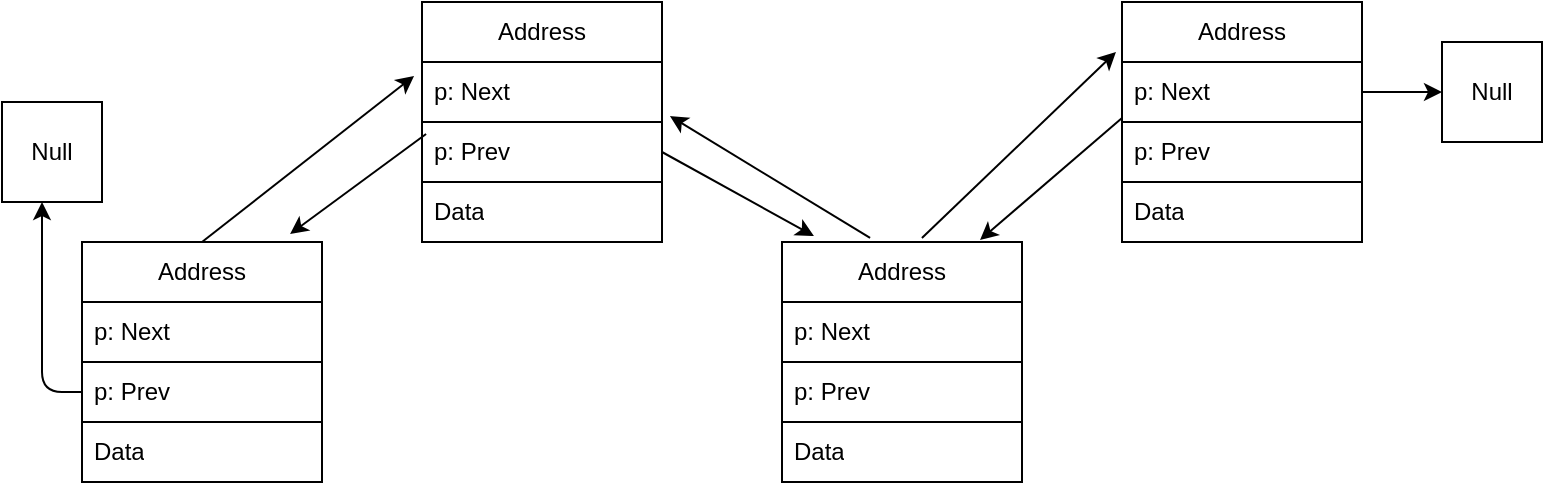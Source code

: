 <mxfile>
    <diagram id="6-Bos3fJZa6d275yTO5A" name="Страница 1">
        <mxGraphModel dx="650" dy="357" grid="1" gridSize="10" guides="1" tooltips="1" connect="1" arrows="1" fold="1" page="1" pageScale="1" pageWidth="827" pageHeight="1169" math="0" shadow="0">
            <root>
                <mxCell id="0"/>
                <mxCell id="1" parent="0"/>
                <mxCell id="2" value="Address" style="swimlane;fontStyle=0;childLayout=stackLayout;horizontal=1;startSize=30;horizontalStack=0;resizeParent=1;resizeParentMax=0;resizeLast=0;collapsible=1;marginBottom=0;whiteSpace=wrap;html=1;" vertex="1" parent="1">
                    <mxGeometry x="40" y="160" width="120" height="120" as="geometry"/>
                </mxCell>
                <mxCell id="3" value="p: Next" style="text;strokeColor=default;fillColor=none;align=left;verticalAlign=middle;spacingLeft=4;spacingRight=4;overflow=hidden;points=[[0,0.5],[1,0.5]];portConstraint=eastwest;rotatable=0;whiteSpace=wrap;html=1;" vertex="1" parent="2">
                    <mxGeometry y="30" width="120" height="30" as="geometry"/>
                </mxCell>
                <mxCell id="4" value="p: Prev&amp;nbsp;&amp;nbsp;" style="text;strokeColor=default;fillColor=none;align=left;verticalAlign=middle;spacingLeft=4;spacingRight=4;overflow=hidden;points=[[0,0.5],[1,0.5]];portConstraint=eastwest;rotatable=0;whiteSpace=wrap;html=1;" vertex="1" parent="2">
                    <mxGeometry y="60" width="120" height="30" as="geometry"/>
                </mxCell>
                <mxCell id="5" value="Data" style="text;strokeColor=none;fillColor=none;align=left;verticalAlign=middle;spacingLeft=4;spacingRight=4;overflow=hidden;points=[[0,0.5],[1,0.5]];portConstraint=eastwest;rotatable=0;whiteSpace=wrap;html=1;" vertex="1" parent="2">
                    <mxGeometry y="90" width="120" height="30" as="geometry"/>
                </mxCell>
                <mxCell id="6" value="Address" style="swimlane;fontStyle=0;childLayout=stackLayout;horizontal=1;startSize=30;horizontalStack=0;resizeParent=1;resizeParentMax=0;resizeLast=0;collapsible=1;marginBottom=0;whiteSpace=wrap;html=1;" vertex="1" parent="1">
                    <mxGeometry x="210" y="40" width="120" height="120" as="geometry"/>
                </mxCell>
                <mxCell id="7" value="p: Next" style="text;strokeColor=default;fillColor=none;align=left;verticalAlign=middle;spacingLeft=4;spacingRight=4;overflow=hidden;points=[[0,0.5],[1,0.5]];portConstraint=eastwest;rotatable=0;whiteSpace=wrap;html=1;" vertex="1" parent="6">
                    <mxGeometry y="30" width="120" height="30" as="geometry"/>
                </mxCell>
                <mxCell id="8" value="p: Prev" style="text;strokeColor=default;fillColor=none;align=left;verticalAlign=middle;spacingLeft=4;spacingRight=4;overflow=hidden;points=[[0,0.5],[1,0.5]];portConstraint=eastwest;rotatable=0;whiteSpace=wrap;html=1;" vertex="1" parent="6">
                    <mxGeometry y="60" width="120" height="30" as="geometry"/>
                </mxCell>
                <mxCell id="9" value="Data" style="text;strokeColor=none;fillColor=none;align=left;verticalAlign=middle;spacingLeft=4;spacingRight=4;overflow=hidden;points=[[0,0.5],[1,0.5]];portConstraint=eastwest;rotatable=0;whiteSpace=wrap;html=1;" vertex="1" parent="6">
                    <mxGeometry y="90" width="120" height="30" as="geometry"/>
                </mxCell>
                <mxCell id="10" value="Address" style="swimlane;fontStyle=0;childLayout=stackLayout;horizontal=1;startSize=30;horizontalStack=0;resizeParent=1;resizeParentMax=0;resizeLast=0;collapsible=1;marginBottom=0;whiteSpace=wrap;html=1;" vertex="1" parent="1">
                    <mxGeometry x="390" y="160" width="120" height="120" as="geometry"/>
                </mxCell>
                <mxCell id="11" value="p: Next" style="text;strokeColor=default;fillColor=none;align=left;verticalAlign=middle;spacingLeft=4;spacingRight=4;overflow=hidden;points=[[0,0.5],[1,0.5]];portConstraint=eastwest;rotatable=0;whiteSpace=wrap;html=1;" vertex="1" parent="10">
                    <mxGeometry y="30" width="120" height="30" as="geometry"/>
                </mxCell>
                <mxCell id="12" value="p: Prev" style="text;strokeColor=default;fillColor=none;align=left;verticalAlign=middle;spacingLeft=4;spacingRight=4;overflow=hidden;points=[[0,0.5],[1,0.5]];portConstraint=eastwest;rotatable=0;whiteSpace=wrap;html=1;" vertex="1" parent="10">
                    <mxGeometry y="60" width="120" height="30" as="geometry"/>
                </mxCell>
                <mxCell id="13" value="Data" style="text;strokeColor=none;fillColor=none;align=left;verticalAlign=middle;spacingLeft=4;spacingRight=4;overflow=hidden;points=[[0,0.5],[1,0.5]];portConstraint=eastwest;rotatable=0;whiteSpace=wrap;html=1;" vertex="1" parent="10">
                    <mxGeometry y="90" width="120" height="30" as="geometry"/>
                </mxCell>
                <mxCell id="14" value="Address" style="swimlane;fontStyle=0;childLayout=stackLayout;horizontal=1;startSize=30;horizontalStack=0;resizeParent=1;resizeParentMax=0;resizeLast=0;collapsible=1;marginBottom=0;whiteSpace=wrap;html=1;" vertex="1" parent="1">
                    <mxGeometry x="560" y="40" width="120" height="120" as="geometry"/>
                </mxCell>
                <mxCell id="15" value="p: Next" style="text;strokeColor=default;fillColor=none;align=left;verticalAlign=middle;spacingLeft=4;spacingRight=4;overflow=hidden;points=[[0,0.5],[1,0.5]];portConstraint=eastwest;rotatable=0;whiteSpace=wrap;html=1;" vertex="1" parent="14">
                    <mxGeometry y="30" width="120" height="30" as="geometry"/>
                </mxCell>
                <mxCell id="16" value="p: Prev" style="text;strokeColor=default;fillColor=none;align=left;verticalAlign=middle;spacingLeft=4;spacingRight=4;overflow=hidden;points=[[0,0.5],[1,0.5]];portConstraint=eastwest;rotatable=0;whiteSpace=wrap;html=1;" vertex="1" parent="14">
                    <mxGeometry y="60" width="120" height="30" as="geometry"/>
                </mxCell>
                <mxCell id="17" value="Data" style="text;strokeColor=none;fillColor=none;align=left;verticalAlign=middle;spacingLeft=4;spacingRight=4;overflow=hidden;points=[[0,0.5],[1,0.5]];portConstraint=eastwest;rotatable=0;whiteSpace=wrap;html=1;" vertex="1" parent="14">
                    <mxGeometry y="90" width="120" height="30" as="geometry"/>
                </mxCell>
                <mxCell id="27" value="" style="endArrow=classic;html=1;exitX=0.5;exitY=0;exitDx=0;exitDy=0;entryX=-0.033;entryY=0.233;entryDx=0;entryDy=0;entryPerimeter=0;" edge="1" parent="1" source="2" target="7">
                    <mxGeometry width="50" height="50" relative="1" as="geometry">
                        <mxPoint x="310" y="210" as="sourcePoint"/>
                        <mxPoint x="360" y="160" as="targetPoint"/>
                    </mxGeometry>
                </mxCell>
                <mxCell id="28" value="" style="endArrow=classic;html=1;exitX=0.017;exitY=0.2;exitDx=0;exitDy=0;exitPerimeter=0;entryX=0.867;entryY=-0.033;entryDx=0;entryDy=0;entryPerimeter=0;" edge="1" parent="1" source="8" target="2">
                    <mxGeometry width="50" height="50" relative="1" as="geometry">
                        <mxPoint x="310" y="210" as="sourcePoint"/>
                        <mxPoint x="360" y="160" as="targetPoint"/>
                    </mxGeometry>
                </mxCell>
                <mxCell id="29" value="" style="endArrow=classic;html=1;exitX=1;exitY=0.5;exitDx=0;exitDy=0;entryX=0.133;entryY=-0.025;entryDx=0;entryDy=0;entryPerimeter=0;" edge="1" parent="1" source="8" target="10">
                    <mxGeometry width="50" height="50" relative="1" as="geometry">
                        <mxPoint x="310" y="210" as="sourcePoint"/>
                        <mxPoint x="360" y="160" as="targetPoint"/>
                    </mxGeometry>
                </mxCell>
                <mxCell id="30" value="" style="endArrow=classic;html=1;exitX=0.367;exitY=-0.017;exitDx=0;exitDy=0;exitPerimeter=0;entryX=1.033;entryY=0.9;entryDx=0;entryDy=0;entryPerimeter=0;" edge="1" parent="1" source="10" target="7">
                    <mxGeometry width="50" height="50" relative="1" as="geometry">
                        <mxPoint x="310" y="210" as="sourcePoint"/>
                        <mxPoint x="360" y="160" as="targetPoint"/>
                    </mxGeometry>
                </mxCell>
                <mxCell id="31" value="" style="endArrow=classic;html=1;entryX=-0.025;entryY=-0.167;entryDx=0;entryDy=0;entryPerimeter=0;exitX=0.583;exitY=-0.017;exitDx=0;exitDy=0;exitPerimeter=0;" edge="1" parent="1" source="10" target="15">
                    <mxGeometry width="50" height="50" relative="1" as="geometry">
                        <mxPoint x="480" y="150" as="sourcePoint"/>
                        <mxPoint x="360" y="160" as="targetPoint"/>
                    </mxGeometry>
                </mxCell>
                <mxCell id="32" value="" style="endArrow=classic;html=1;exitX=0;exitY=-0.067;exitDx=0;exitDy=0;entryX=0.825;entryY=-0.008;entryDx=0;entryDy=0;entryPerimeter=0;exitPerimeter=0;" edge="1" parent="1" source="16" target="10">
                    <mxGeometry width="50" height="50" relative="1" as="geometry">
                        <mxPoint x="310" y="210" as="sourcePoint"/>
                        <mxPoint x="360" y="160" as="targetPoint"/>
                    </mxGeometry>
                </mxCell>
                <mxCell id="35" value="" style="endArrow=classic;html=1;exitX=1;exitY=0.5;exitDx=0;exitDy=0;" edge="1" parent="1" source="15">
                    <mxGeometry width="50" height="50" relative="1" as="geometry">
                        <mxPoint x="500" y="210" as="sourcePoint"/>
                        <mxPoint x="720" y="85" as="targetPoint"/>
                    </mxGeometry>
                </mxCell>
                <mxCell id="37" value="Null" style="rounded=0;whiteSpace=wrap;html=1;strokeColor=default;" vertex="1" parent="1">
                    <mxGeometry x="720" y="60" width="50" height="50" as="geometry"/>
                </mxCell>
                <mxCell id="38" value="" style="endArrow=classic;html=1;exitX=0;exitY=0.5;exitDx=0;exitDy=0;" edge="1" parent="1" source="4">
                    <mxGeometry width="50" height="50" relative="1" as="geometry">
                        <mxPoint x="230" y="210" as="sourcePoint"/>
                        <mxPoint x="20" y="140" as="targetPoint"/>
                        <Array as="points">
                            <mxPoint x="20" y="235"/>
                        </Array>
                    </mxGeometry>
                </mxCell>
                <mxCell id="39" value="Null" style="rounded=0;whiteSpace=wrap;html=1;strokeColor=default;" vertex="1" parent="1">
                    <mxGeometry y="90" width="50" height="50" as="geometry"/>
                </mxCell>
            </root>
        </mxGraphModel>
    </diagram>
</mxfile>